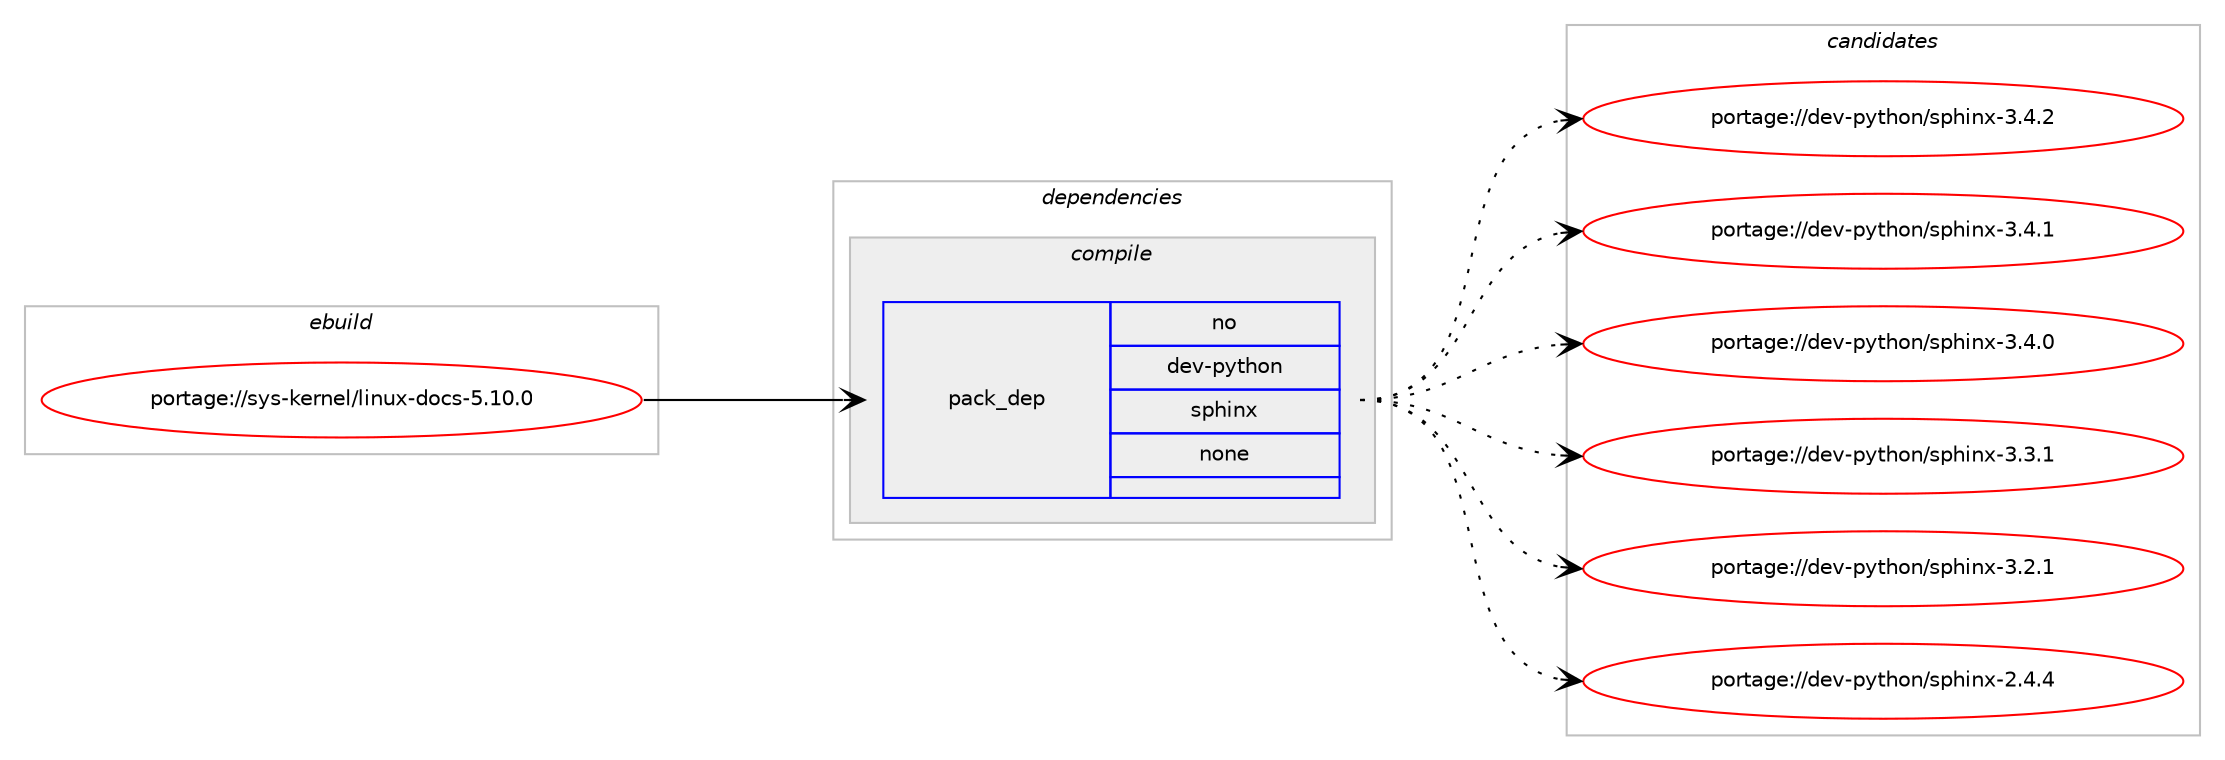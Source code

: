 digraph prolog {

# *************
# Graph options
# *************

newrank=true;
concentrate=true;
compound=true;
graph [rankdir=LR,fontname=Helvetica,fontsize=10,ranksep=1.5];#, ranksep=2.5, nodesep=0.2];
edge  [arrowhead=vee];
node  [fontname=Helvetica,fontsize=10];

# **********
# The ebuild
# **********

subgraph cluster_leftcol {
color=gray;
rank=same;
label=<<i>ebuild</i>>;
id [label="portage://sys-kernel/linux-docs-5.10.0", color=red, width=4, href="../sys-kernel/linux-docs-5.10.0.svg"];
}

# ****************
# The dependencies
# ****************

subgraph cluster_midcol {
color=gray;
label=<<i>dependencies</i>>;
subgraph cluster_compile {
fillcolor="#eeeeee";
style=filled;
label=<<i>compile</i>>;
subgraph pack1749 {
dependency1964 [label=<<TABLE BORDER="0" CELLBORDER="1" CELLSPACING="0" CELLPADDING="4" WIDTH="220"><TR><TD ROWSPAN="6" CELLPADDING="30">pack_dep</TD></TR><TR><TD WIDTH="110">no</TD></TR><TR><TD>dev-python</TD></TR><TR><TD>sphinx</TD></TR><TR><TD>none</TD></TR><TR><TD></TD></TR></TABLE>>, shape=none, color=blue];
}
id:e -> dependency1964:w [weight=20,style="solid",arrowhead="vee"];
}
subgraph cluster_compileandrun {
fillcolor="#eeeeee";
style=filled;
label=<<i>compile and run</i>>;
}
subgraph cluster_run {
fillcolor="#eeeeee";
style=filled;
label=<<i>run</i>>;
}
}

# **************
# The candidates
# **************

subgraph cluster_choices {
rank=same;
color=gray;
label=<<i>candidates</i>>;

subgraph choice1749 {
color=black;
nodesep=1;
choice1001011184511212111610411111047115112104105110120455146524650 [label="portage://dev-python/sphinx-3.4.2", color=red, width=4,href="../dev-python/sphinx-3.4.2.svg"];
choice1001011184511212111610411111047115112104105110120455146524649 [label="portage://dev-python/sphinx-3.4.1", color=red, width=4,href="../dev-python/sphinx-3.4.1.svg"];
choice1001011184511212111610411111047115112104105110120455146524648 [label="portage://dev-python/sphinx-3.4.0", color=red, width=4,href="../dev-python/sphinx-3.4.0.svg"];
choice1001011184511212111610411111047115112104105110120455146514649 [label="portage://dev-python/sphinx-3.3.1", color=red, width=4,href="../dev-python/sphinx-3.3.1.svg"];
choice1001011184511212111610411111047115112104105110120455146504649 [label="portage://dev-python/sphinx-3.2.1", color=red, width=4,href="../dev-python/sphinx-3.2.1.svg"];
choice1001011184511212111610411111047115112104105110120455046524652 [label="portage://dev-python/sphinx-2.4.4", color=red, width=4,href="../dev-python/sphinx-2.4.4.svg"];
dependency1964:e -> choice1001011184511212111610411111047115112104105110120455146524650:w [style=dotted,weight="100"];
dependency1964:e -> choice1001011184511212111610411111047115112104105110120455146524649:w [style=dotted,weight="100"];
dependency1964:e -> choice1001011184511212111610411111047115112104105110120455146524648:w [style=dotted,weight="100"];
dependency1964:e -> choice1001011184511212111610411111047115112104105110120455146514649:w [style=dotted,weight="100"];
dependency1964:e -> choice1001011184511212111610411111047115112104105110120455146504649:w [style=dotted,weight="100"];
dependency1964:e -> choice1001011184511212111610411111047115112104105110120455046524652:w [style=dotted,weight="100"];
}
}

}
